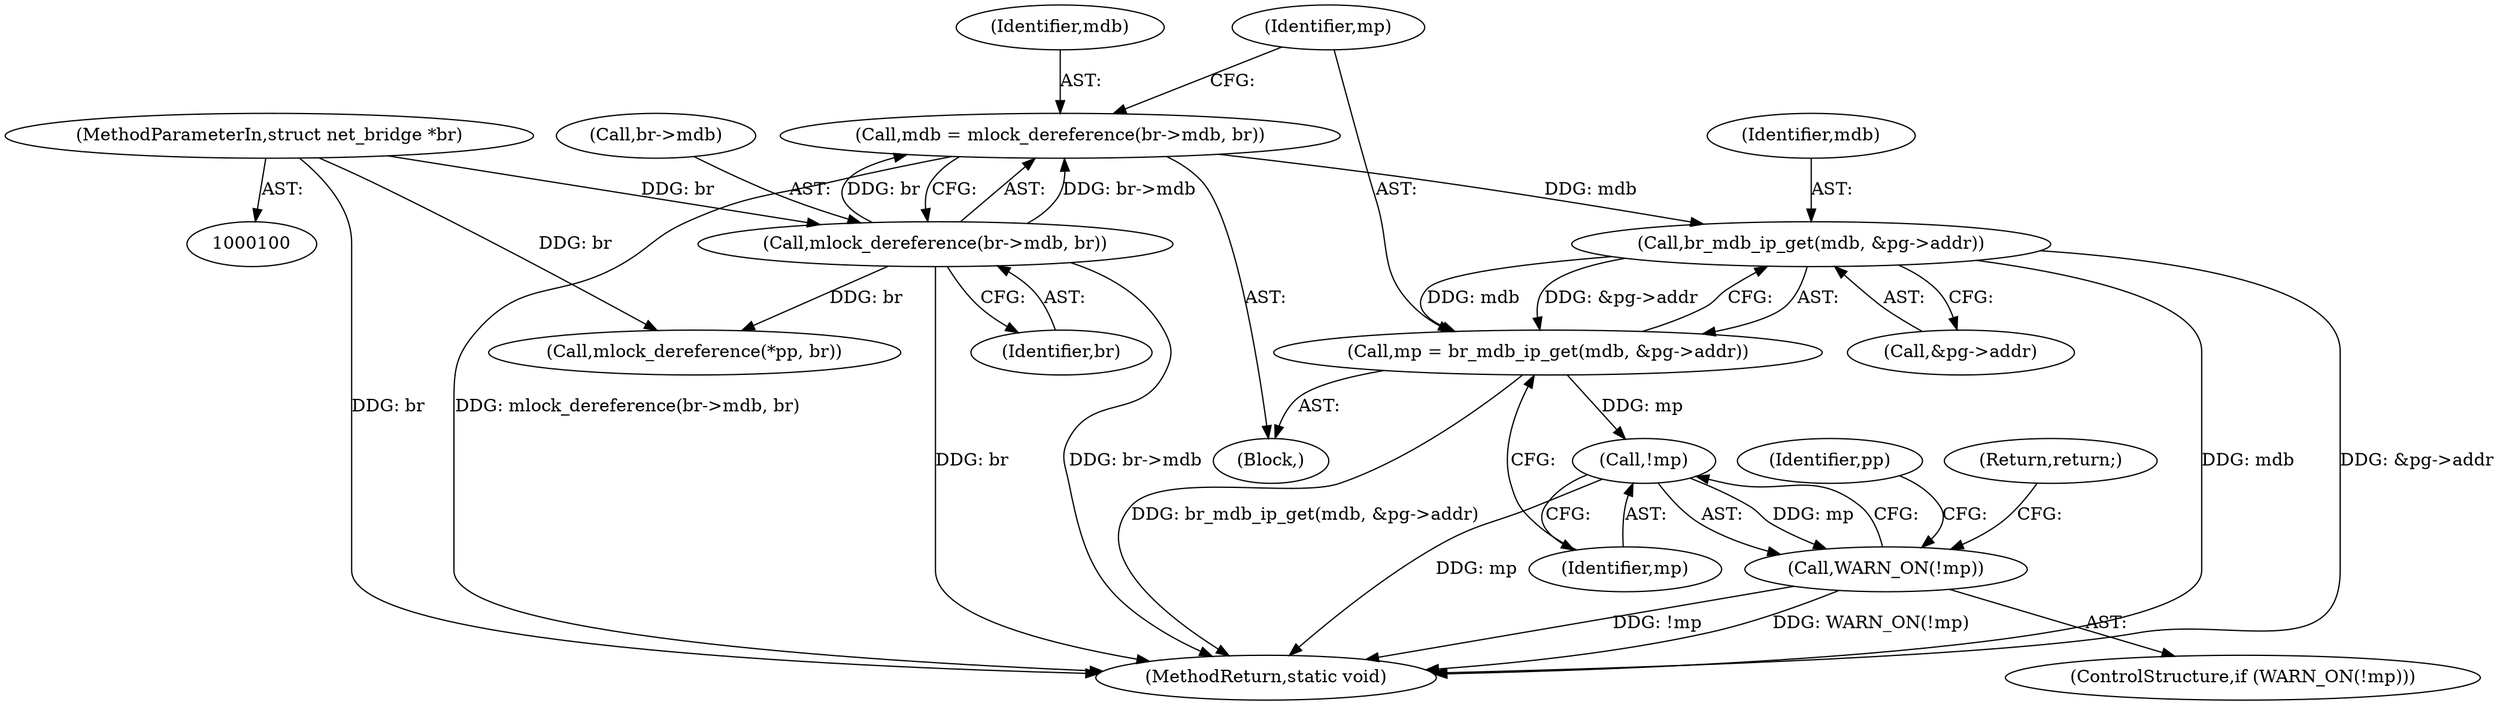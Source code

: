 digraph "0_linux_c7e8e8a8f7a70b343ca1e0f90a31e35ab2d16de1_0@API" {
"1000108" [label="(Call,mdb = mlock_dereference(br->mdb, br))"];
"1000110" [label="(Call,mlock_dereference(br->mdb, br))"];
"1000101" [label="(MethodParameterIn,struct net_bridge *br)"];
"1000117" [label="(Call,br_mdb_ip_get(mdb, &pg->addr))"];
"1000115" [label="(Call,mp = br_mdb_ip_get(mdb, &pg->addr))"];
"1000125" [label="(Call,!mp)"];
"1000124" [label="(Call,WARN_ON(!mp))"];
"1000126" [label="(Identifier,mp)"];
"1000130" [label="(Identifier,pp)"];
"1000205" [label="(MethodReturn,static void)"];
"1000117" [label="(Call,br_mdb_ip_get(mdb, &pg->addr))"];
"1000109" [label="(Identifier,mdb)"];
"1000111" [label="(Call,br->mdb)"];
"1000110" [label="(Call,mlock_dereference(br->mdb, br))"];
"1000101" [label="(MethodParameterIn,struct net_bridge *br)"];
"1000118" [label="(Identifier,mdb)"];
"1000119" [label="(Call,&pg->addr)"];
"1000138" [label="(Call,mlock_dereference(*pp, br))"];
"1000108" [label="(Call,mdb = mlock_dereference(br->mdb, br))"];
"1000124" [label="(Call,WARN_ON(!mp))"];
"1000125" [label="(Call,!mp)"];
"1000127" [label="(Return,return;)"];
"1000103" [label="(Block,)"];
"1000116" [label="(Identifier,mp)"];
"1000115" [label="(Call,mp = br_mdb_ip_get(mdb, &pg->addr))"];
"1000114" [label="(Identifier,br)"];
"1000123" [label="(ControlStructure,if (WARN_ON(!mp)))"];
"1000108" -> "1000103"  [label="AST: "];
"1000108" -> "1000110"  [label="CFG: "];
"1000109" -> "1000108"  [label="AST: "];
"1000110" -> "1000108"  [label="AST: "];
"1000116" -> "1000108"  [label="CFG: "];
"1000108" -> "1000205"  [label="DDG: mlock_dereference(br->mdb, br)"];
"1000110" -> "1000108"  [label="DDG: br->mdb"];
"1000110" -> "1000108"  [label="DDG: br"];
"1000108" -> "1000117"  [label="DDG: mdb"];
"1000110" -> "1000114"  [label="CFG: "];
"1000111" -> "1000110"  [label="AST: "];
"1000114" -> "1000110"  [label="AST: "];
"1000110" -> "1000205"  [label="DDG: br"];
"1000110" -> "1000205"  [label="DDG: br->mdb"];
"1000101" -> "1000110"  [label="DDG: br"];
"1000110" -> "1000138"  [label="DDG: br"];
"1000101" -> "1000100"  [label="AST: "];
"1000101" -> "1000205"  [label="DDG: br"];
"1000101" -> "1000138"  [label="DDG: br"];
"1000117" -> "1000115"  [label="AST: "];
"1000117" -> "1000119"  [label="CFG: "];
"1000118" -> "1000117"  [label="AST: "];
"1000119" -> "1000117"  [label="AST: "];
"1000115" -> "1000117"  [label="CFG: "];
"1000117" -> "1000205"  [label="DDG: mdb"];
"1000117" -> "1000205"  [label="DDG: &pg->addr"];
"1000117" -> "1000115"  [label="DDG: mdb"];
"1000117" -> "1000115"  [label="DDG: &pg->addr"];
"1000115" -> "1000103"  [label="AST: "];
"1000116" -> "1000115"  [label="AST: "];
"1000126" -> "1000115"  [label="CFG: "];
"1000115" -> "1000205"  [label="DDG: br_mdb_ip_get(mdb, &pg->addr)"];
"1000115" -> "1000125"  [label="DDG: mp"];
"1000125" -> "1000124"  [label="AST: "];
"1000125" -> "1000126"  [label="CFG: "];
"1000126" -> "1000125"  [label="AST: "];
"1000124" -> "1000125"  [label="CFG: "];
"1000125" -> "1000205"  [label="DDG: mp"];
"1000125" -> "1000124"  [label="DDG: mp"];
"1000124" -> "1000123"  [label="AST: "];
"1000127" -> "1000124"  [label="CFG: "];
"1000130" -> "1000124"  [label="CFG: "];
"1000124" -> "1000205"  [label="DDG: !mp"];
"1000124" -> "1000205"  [label="DDG: WARN_ON(!mp)"];
}
